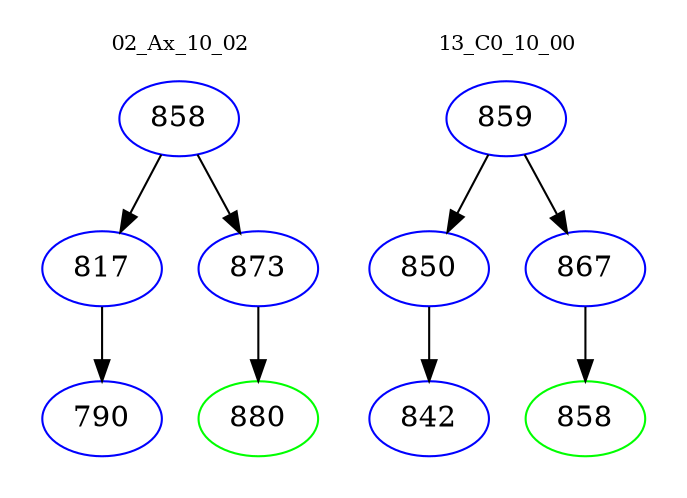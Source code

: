 digraph{
subgraph cluster_0 {
color = white
label = "02_Ax_10_02";
fontsize=10;
T0_858 [label="858", color="blue"]
T0_858 -> T0_817 [color="black"]
T0_817 [label="817", color="blue"]
T0_817 -> T0_790 [color="black"]
T0_790 [label="790", color="blue"]
T0_858 -> T0_873 [color="black"]
T0_873 [label="873", color="blue"]
T0_873 -> T0_880 [color="black"]
T0_880 [label="880", color="green"]
}
subgraph cluster_1 {
color = white
label = "13_C0_10_00";
fontsize=10;
T1_859 [label="859", color="blue"]
T1_859 -> T1_850 [color="black"]
T1_850 [label="850", color="blue"]
T1_850 -> T1_842 [color="black"]
T1_842 [label="842", color="blue"]
T1_859 -> T1_867 [color="black"]
T1_867 [label="867", color="blue"]
T1_867 -> T1_858 [color="black"]
T1_858 [label="858", color="green"]
}
}
